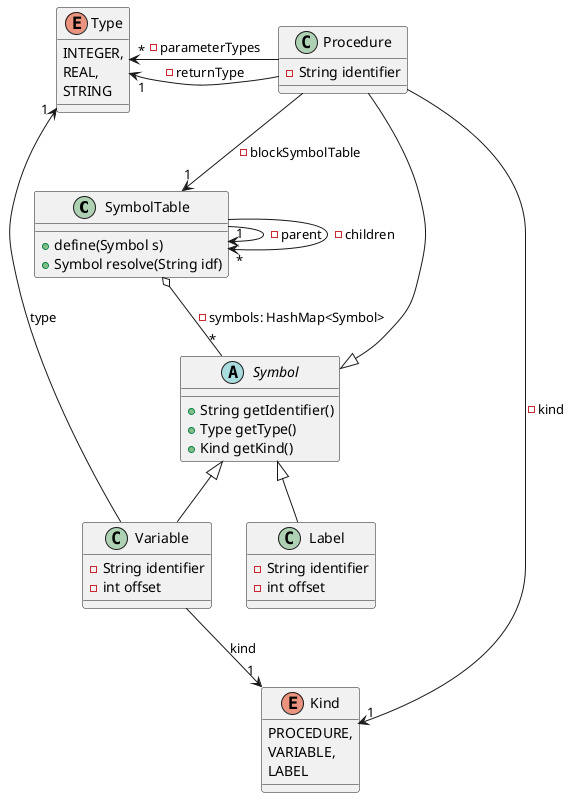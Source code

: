 @startuml

class SymbolTable {
    + define(Symbol s)
    + Symbol resolve(String idf)
}
SymbolTable o-- "*" Symbol: - symbols: HashMap<Symbol>
SymbolTable --> "1" SymbolTable: - parent
SymbolTable --> "*" SymbolTable: - children

abstract class Symbol {
    + String getIdentifier()
    + Type getType()
    + Kind getKind()
}

Symbol <|-- Variable
Symbol <|-- Procedure
Symbol <|-- Label

class Variable {
    - String identifier
    - int offset
}
Variable --> "1" Type: type
Variable --> "1" Kind: kind


class Procedure {
    - String identifier
}
Procedure --> "1" SymbolTable: - blockSymbolTable
Procedure -left-> "1" Type: - returnType
Procedure ---> "*" Type: - parameterTypes
Procedure -right-> "1" Kind: - kind

class Label {
    - String identifier
    - int offset
}

enum Kind {
    PROCEDURE,
    VARIABLE,
    LABEL
}

enum Type {
    INTEGER,
    REAL,
    STRING
}

@enduml